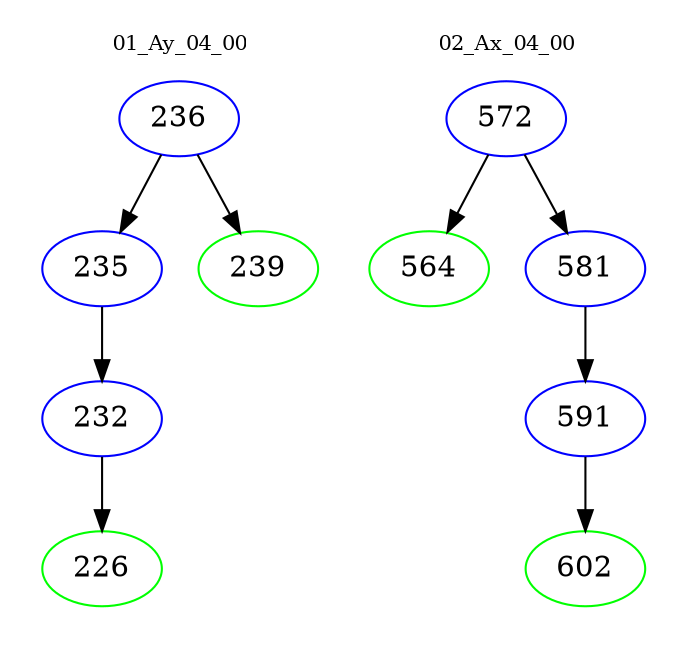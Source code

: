 digraph{
subgraph cluster_0 {
color = white
label = "01_Ay_04_00";
fontsize=10;
T0_236 [label="236", color="blue"]
T0_236 -> T0_235 [color="black"]
T0_235 [label="235", color="blue"]
T0_235 -> T0_232 [color="black"]
T0_232 [label="232", color="blue"]
T0_232 -> T0_226 [color="black"]
T0_226 [label="226", color="green"]
T0_236 -> T0_239 [color="black"]
T0_239 [label="239", color="green"]
}
subgraph cluster_1 {
color = white
label = "02_Ax_04_00";
fontsize=10;
T1_572 [label="572", color="blue"]
T1_572 -> T1_564 [color="black"]
T1_564 [label="564", color="green"]
T1_572 -> T1_581 [color="black"]
T1_581 [label="581", color="blue"]
T1_581 -> T1_591 [color="black"]
T1_591 [label="591", color="blue"]
T1_591 -> T1_602 [color="black"]
T1_602 [label="602", color="green"]
}
}
